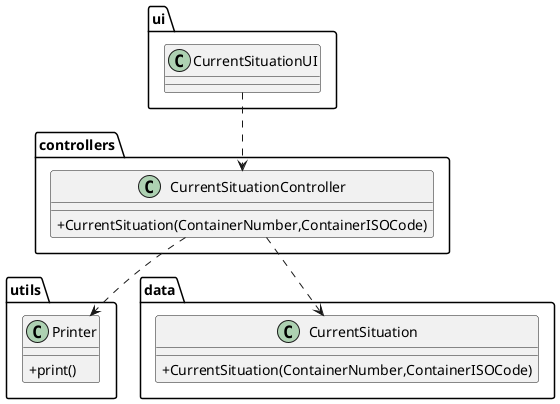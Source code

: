 @startuml
'https://plantuml.com/class-diagram

skinparam classAttributeIconSize 0

package "ui" {
class CurrentSituationUI{
}
}

package "controllers" {
class CurrentSituationController{
+CurrentSituation(ContainerNumber,ContainerISOCode)
}
}
package utils{
class Printer{
+print()
}
}
package data{
class CurrentSituation{
+CurrentSituation(ContainerNumber,ContainerISOCode)
}
}




CurrentSituationUI ..> CurrentSituationController
CurrentSituationController ..> Printer
CurrentSituationController ..> CurrentSituation



@enduml
